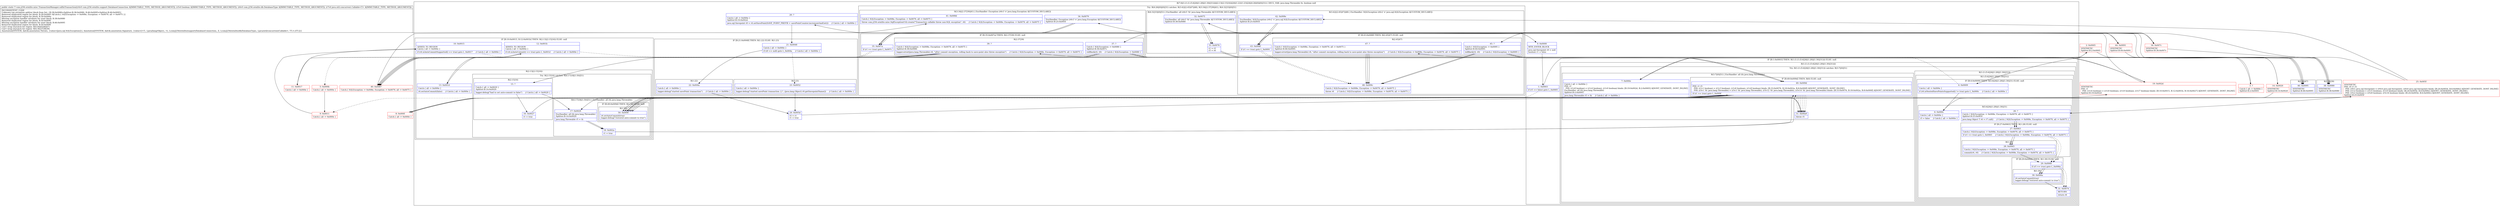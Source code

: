 digraph "CFG forcom.j256.ormlite.misc.TransactionManager.callInTransaction(Lcom\/j256\/ormlite\/support\/DatabaseConnection;ZLcom\/j256\/ormlite\/db\/DatabaseType;Ljava\/util\/concurrent\/Callable;)Ljava\/lang\/Object;" {
subgraph cluster_Region_1611859732 {
label = "R(7:0|(1:(1:(1:(5:6|26|(1:28)|(1:30)|31))))|(2:13|(2:15|16))|20|(1:22)(1:23)|24|(4:26|(0)|(0)|31)) | DECL_VAR: java.lang.Throwable th, boolean null\l";
node [shape=record,color=blue];
Node_0 [shape=record,label="{0\:\ 0x0000|MTH_ENTER_BLOCK\l|java.sql.Savepoint r0 = null\lboolean r1 = false\l}"];
subgraph cluster_IfRegion_933838807 {
label = "IF [B:1:0x0003] THEN: R(1:(1:(1:(5:6|26|(1:28)|(1:30)|31)))) ELSE: null";
node [shape=record,color=blue];
Node_1 [shape=record,label="{1\:\ 0x0003|if (r5 == false) goto L_0x0005\l}"];
subgraph cluster_Region_676625119 {
label = "R(1:(1:(1:(5:6|26|(1:28)|(1:30)|31))))";
node [shape=record,color=blue];
subgraph cluster_TryCatchRegion_118326090 {
label = "Try: R(1:(1:(5:6|26|(1:28)|(1:30)|31))) catches: R(3:7|(0)|51)";
node [shape=record,color=blue];
subgraph cluster_Region_2055789879 {
label = "R(1:(1:(5:6|26|(1:28)|(1:30)|31)))";
node [shape=record,color=blue];
subgraph cluster_Region_69276214 {
label = "R(1:(5:6|26|(1:28)|(1:30)|31))";
node [shape=record,color=blue];
subgraph cluster_IfRegion_254284527 {
label = "IF [B:4:0x0009] THEN: R(5:6|26|(1:28)|(1:30)|31) ELSE: null";
node [shape=record,color=blue];
Node_4 [shape=record,label="{4\:\ 0x0009|Catch:\{ all \-\> 0x000e \}\l|if (r6.isNestedSavePointsSupported() != true) goto L_0x000c     \/\/ Catch:\{ all \-\> 0x000e \}\l}"];
subgraph cluster_Region_1477751101 {
label = "R(5:6|26|(1:28)|(1:30)|31)";
node [shape=record,color=blue];
Node_6 [shape=record,label="{6\:\ 0x000c|Catch:\{ all \-\> 0x000e \}\l|r5 = false     \/\/ Catch:\{ all \-\> 0x000e \}\l}"];
Node_26 [shape=record,label="{26\:\ ?|Catch:\{ SQLException \-\> 0x008e, Exception \-\> 0x0079, all \-\> 0x0075 \}\lSplitter:B:25:0x005f\l|java.lang.Object T r6 = r7.call()     \/\/ Catch:\{ SQLException \-\> 0x008e, Exception \-\> 0x0079, all \-\> 0x0075 \}\l}"];
subgraph cluster_IfRegion_802474605 {
label = "IF [B:27:0x0063] THEN: R(1:28) ELSE: null";
node [shape=record,color=blue];
Node_27 [shape=record,label="{27\:\ 0x0063|Catch:\{ SQLException \-\> 0x008e, Exception \-\> 0x0079, all \-\> 0x0075 \}\l|if (r1 == true) goto L_0x0065     \/\/ Catch:\{ SQLException \-\> 0x008e, Exception \-\> 0x0079, all \-\> 0x0075 \}\l}"];
subgraph cluster_Region_41949040 {
label = "R(1:28)";
node [shape=record,color=blue];
Node_28 [shape=record,label="{28\:\ 0x0065|Catch:\{ SQLException \-\> 0x008e, Exception \-\> 0x0079, all \-\> 0x0075 \}\l|commit(r4, r0)     \/\/ Catch:\{ SQLException \-\> 0x008e, Exception \-\> 0x0079, all \-\> 0x0075 \}\l}"];
}
}
subgraph cluster_IfRegion_1683277715 {
label = "IF [B:29:0x0068] THEN: R(1:30) ELSE: null";
node [shape=record,color=blue];
Node_29 [shape=record,label="{29\:\ 0x0068|if (r5 == true) goto L_0x006a\l}"];
subgraph cluster_Region_1485430603 {
label = "R(1:30)";
node [shape=record,color=blue];
Node_30 [shape=record,label="{30\:\ 0x006a|r4.setAutoCommit(true)\llogger.debug(\"restored auto\-commit to true\")\l}"];
}
}
Node_31 [shape=record,label="{31\:\ 0x0074|RETURN\l|return r6\l}"];
}
}
}
}
subgraph cluster_Region_1347344612 {
label = "R(3:7|(0)|51) | ExcHandler: all (th java.lang.Throwable)\l";
node [shape=record,color=blue];
Node_7 [shape=record,label="{7\:\ 0x000e|Catch:\{ all \-\> 0x000e \}\lPHI: r1 \l  PHI: (r1v8 boolean) = (r1v4 boolean), (r1v0 boolean) binds: [B:19:0x002d, B:2:0x0005] A[DONT_GENERATE, DONT_INLINE]\lExcHandler: all (th java.lang.Throwable)\lSplitter:B:2:0x0005\l|java.lang.Throwable r5 = th     \/\/ Catch:\{ all \-\> 0x000e \}\l}"];
subgraph cluster_IfRegion_348871063 {
label = "IF [B:49:0x009d] THEN: R(0) ELSE: null";
node [shape=record,color=blue];
Node_49 [shape=record,label="{49\:\ 0x009d|PHI: r1 r5 \l  PHI: (r1v1 boolean) = (r1v3 boolean), (r1v6 boolean), (r1v8 boolean) binds: [B:33:0x0076, B:18:0x002a, B:8:0x000f] A[DONT_GENERATE, DONT_INLINE]\l  PHI: (r5v1 'th' java.lang.Throwable) = (r5v3 'th' java.lang.Throwable), (r5v12 'th' java.lang.Throwable), (r5v14 'th' java.lang.Throwable) binds: [B:33:0x0076, B:18:0x002a, B:8:0x000f] A[DONT_GENERATE, DONT_INLINE]\l|if (r1 == true) goto L_0x009f\l}"];
subgraph cluster_Region_1412810446 {
label = "R(0)";
node [shape=record,color=blue];
}
}
Node_51 [shape=record,label="{51\:\ 0x00a9|throw r5\l}"];
}
}
}
}
subgraph cluster_IfRegion_457513421 {
label = "IF [B:10:0x0015, B:12:0x001b] THEN: R(2:13|(2:15|16)) ELSE: null";
node [shape=record,color=blue];
Node_10 [shape=record,label="{10\:\ 0x0015|ADDED_TO_REGION\lCatch:\{ all \-\> 0x000e \}\l|if (r4.isAutoCommitSupported() == true) goto L_0x0017     \/\/ Catch:\{ all \-\> 0x000e \}\l}"];
Node_12 [shape=record,label="{12\:\ 0x001b|ADDED_TO_REGION\lCatch:\{ all \-\> 0x000e \}\l|if (r4.isAutoCommit() == true) goto L_0x001d     \/\/ Catch:\{ all \-\> 0x000e \}\l}"];
subgraph cluster_Region_1500462441 {
label = "R(2:13|(2:15|16))";
node [shape=record,color=blue];
Node_13 [shape=record,label="{13\:\ 0x001d|Catch:\{ all \-\> 0x000e \}\l|r4.setAutoCommit(false)     \/\/ Catch:\{ all \-\> 0x000e \}\l}"];
subgraph cluster_TryCatchRegion_1326109320 {
label = "Try: R(2:15|16) catches: R(4:17|18|(1:50)|51)";
node [shape=record,color=blue];
subgraph cluster_Region_744260179 {
label = "R(2:15|16)";
node [shape=record,color=blue];
Node_15 [shape=record,label="{15\:\ ?|Catch:\{ all \-\> 0x0029 \}\lSplitter:B:14:0x0020\l|logger.debug(\"had to set auto\-commit to false\")     \/\/ Catch:\{ all \-\> 0x0029 \}\l}"];
Node_16 [shape=record,label="{16\:\ 0x0027|r1 = true\l}"];
}
subgraph cluster_Region_1542766159 {
label = "R(4:17|18|(1:50)|51) | ExcHandler: all (th java.lang.Throwable)\l";
node [shape=record,color=blue];
Node_17 [shape=record,label="{17\:\ 0x0029|ExcHandler: all (th java.lang.Throwable)\lSplitter:B:14:0x0020\l|java.lang.Throwable r5 = th\l}"];
Node_18 [shape=record,label="{18\:\ 0x002a|r1 = true\l}"];
subgraph cluster_IfRegion_430592354 {
label = "IF [B:49:0x009d] THEN: R(1:50) ELSE: null";
node [shape=record,color=blue];
Node_49 [shape=record,label="{49\:\ 0x009d|PHI: r1 r5 \l  PHI: (r1v1 boolean) = (r1v3 boolean), (r1v6 boolean), (r1v8 boolean) binds: [B:33:0x0076, B:18:0x002a, B:8:0x000f] A[DONT_GENERATE, DONT_INLINE]\l  PHI: (r5v1 'th' java.lang.Throwable) = (r5v3 'th' java.lang.Throwable), (r5v12 'th' java.lang.Throwable), (r5v14 'th' java.lang.Throwable) binds: [B:33:0x0076, B:18:0x002a, B:8:0x000f] A[DONT_GENERATE, DONT_INLINE]\l|if (r1 == true) goto L_0x009f\l}"];
subgraph cluster_Region_905149969 {
label = "R(1:50)";
node [shape=record,color=blue];
Node_50 [shape=record,label="{50\:\ 0x009f|r4.setAutoCommit(true)\llogger.debug(\"restored auto\-commit to true\")\l}"];
}
}
Node_51 [shape=record,label="{51\:\ 0x00a9|throw r5\l}"];
}
}
}
}
Node_20 [shape=record,label="{20\:\ ?|Catch:\{ all \-\> 0x000e \}\lSplitter:B:19:0x002d\l|java.sql.Savepoint r0 = r4.setSavePoint(SAVE_POINT_PREFIX + savePointCounter.incrementAndGet())     \/\/ Catch:\{ all \-\> 0x000e \}\l}"];
subgraph cluster_IfRegion_781920410 {
label = "IF [B:21:0x0048] THEN: R(1:22) ELSE: R(1:23)";
node [shape=record,color=blue];
Node_21 [shape=record,label="{21\:\ 0x0048|Catch:\{ all \-\> 0x000e \}\l|if (r0 == null) goto L_0x004a     \/\/ Catch:\{ all \-\> 0x000e \}\l}"];
subgraph cluster_Region_114000403 {
label = "R(1:22)";
node [shape=record,color=blue];
Node_22 [shape=record,label="{22\:\ 0x004a|Catch:\{ all \-\> 0x000e \}\l|logger.debug(\"started savePoint transaction\")     \/\/ Catch:\{ all \-\> 0x000e \}\l}"];
}
subgraph cluster_Region_748851630 {
label = "R(1:23)";
node [shape=record,color=blue];
Node_23 [shape=record,label="{23\:\ 0x0052|Catch:\{ all \-\> 0x000e \}\l|logger.debug(\"started savePoint transaction \{\}\", (java.lang.Object) r0.getSavepointName())     \/\/ Catch:\{ all \-\> 0x000e \}\l}"];
}
}
Node_24 [shape=record,label="{24\:\ 0x005d|r5 = r1\lr1 = true\l}"];
subgraph cluster_TryCatchRegion_653222870 {
label = "Try: R(4:26|(0)|(0)|31) catches: R(3:42|(2:45|47)|48), R(3:34|(2:37|39)|41), R(4:32|33|(0)|51)";
node [shape=record,color=blue];
subgraph cluster_Region_1222389507 {
label = "R(4:26|(0)|(0)|31)";
node [shape=record,color=blue];
Node_26 [shape=record,label="{26\:\ ?|Catch:\{ SQLException \-\> 0x008e, Exception \-\> 0x0079, all \-\> 0x0075 \}\lSplitter:B:25:0x005f\l|java.lang.Object T r6 = r7.call()     \/\/ Catch:\{ SQLException \-\> 0x008e, Exception \-\> 0x0079, all \-\> 0x0075 \}\l}"];
subgraph cluster_IfRegion_1637693921 {
label = "IF [B:27:0x0063] THEN: R(0) ELSE: null";
node [shape=record,color=blue];
Node_27 [shape=record,label="{27\:\ 0x0063|Catch:\{ SQLException \-\> 0x008e, Exception \-\> 0x0079, all \-\> 0x0075 \}\l|if (r1 == true) goto L_0x0065     \/\/ Catch:\{ SQLException \-\> 0x008e, Exception \-\> 0x0079, all \-\> 0x0075 \}\l}"];
subgraph cluster_Region_1072196369 {
label = "R(0)";
node [shape=record,color=blue];
}
}
subgraph cluster_IfRegion_289769739 {
label = "IF [B:29:0x0068] THEN: R(0) ELSE: null";
node [shape=record,color=blue];
Node_29 [shape=record,label="{29\:\ 0x0068|if (r5 == true) goto L_0x006a\l}"];
subgraph cluster_Region_1262766634 {
label = "R(0)";
node [shape=record,color=blue];
}
}
Node_31 [shape=record,label="{31\:\ 0x0074|RETURN\l|return r6\l}"];
}
subgraph cluster_Region_384332103 {
label = "R(3:42|(2:45|47)|48) | ExcHandler: SQLException (r6v2 'e' java.sql.SQLException A[CUSTOM_DECLARE])\l";
node [shape=record,color=blue];
Node_42 [shape=record,label="{42\:\ 0x008e|ExcHandler: SQLException (r6v2 'e' java.sql.SQLException A[CUSTOM_DECLARE])\lSplitter:B:25:0x005f\l}"];
subgraph cluster_IfRegion_712459761 {
label = "IF [B:43:0x008f] THEN: R(2:45|47) ELSE: null";
node [shape=record,color=blue];
Node_43 [shape=record,label="{43\:\ 0x008f|if (r1 == true) goto L_0x0091\l}"];
subgraph cluster_Region_846908572 {
label = "R(2:45|47)";
node [shape=record,color=blue];
Node_45 [shape=record,label="{45\:\ ?|Catch:\{ SQLException \-\> 0x0095 \}\lSplitter:B:44:0x0091\l|rollBack(r4, r0)     \/\/ Catch:\{ SQLException \-\> 0x0095 \}\l}"];
Node_47 [shape=record,label="{47\:\ ?|Catch:\{ SQLException \-\> 0x008e, Exception \-\> 0x0079, all \-\> 0x0075 \}\lSplitter:B:46:0x0095\l|logger.error((java.lang.Throwable) r6, \"after commit exception, rolling back to save\-point also threw exception\")     \/\/ Catch:\{ SQLException \-\> 0x008e, Exception \-\> 0x0079, all \-\> 0x0075 \}\l}"];
}
}
Node_48 [shape=record,label="{48\:\ 0x009c|Catch:\{ SQLException \-\> 0x008e, Exception \-\> 0x0079, all \-\> 0x0075 \}\l|throw r6     \/\/ Catch:\{ SQLException \-\> 0x008e, Exception \-\> 0x0079, all \-\> 0x0075 \}\l}"];
}
subgraph cluster_Region_1789145192 {
label = "R(3:34|(2:37|39)|41) | ExcHandler: Exception (r6v3 'e' java.lang.Exception A[CUSTOM_DECLARE])\l";
node [shape=record,color=blue];
Node_34 [shape=record,label="{34\:\ 0x0079|ExcHandler: Exception (r6v3 'e' java.lang.Exception A[CUSTOM_DECLARE])\lSplitter:B:25:0x005f\l}"];
subgraph cluster_IfRegion_1505818131 {
label = "IF [B:35:0x007a] THEN: R(2:37|39) ELSE: null";
node [shape=record,color=blue];
Node_35 [shape=record,label="{35\:\ 0x007a|if (r1 == true) goto L_0x007c\l}"];
subgraph cluster_Region_1455996656 {
label = "R(2:37|39)";
node [shape=record,color=blue];
Node_37 [shape=record,label="{37\:\ ?|Catch:\{ SQLException \-\> 0x0080 \}\lSplitter:B:36:0x007c\l|rollBack(r4, r0)     \/\/ Catch:\{ SQLException \-\> 0x0080 \}\l}"];
Node_39 [shape=record,label="{39\:\ ?|Catch:\{ SQLException \-\> 0x008e, Exception \-\> 0x0079, all \-\> 0x0075 \}\lSplitter:B:38:0x0080\l|logger.error((java.lang.Throwable) r6, \"after commit exception, rolling back to save\-point also threw exception\")     \/\/ Catch:\{ SQLException \-\> 0x008e, Exception \-\> 0x0079, all \-\> 0x0075 \}\l}"];
}
}
Node_41 [shape=record,label="{41\:\ 0x008d|Catch:\{ SQLException \-\> 0x008e, Exception \-\> 0x0079, all \-\> 0x0075 \}\l|throw com.j256.ormlite.misc.SqlExceptionUtil.create(\"Transaction callable threw non\-SQL exception\", r6)     \/\/ Catch:\{ SQLException \-\> 0x008e, Exception \-\> 0x0079, all \-\> 0x0075 \}\l}"];
}
subgraph cluster_Region_1213773450 {
label = "R(4:32|33|(0)|51) | ExcHandler: all (r6v5 'th' java.lang.Throwable A[CUSTOM_DECLARE])\l";
node [shape=record,color=blue];
Node_32 [shape=record,label="{32\:\ 0x0075|ExcHandler: all (r6v5 'th' java.lang.Throwable A[CUSTOM_DECLARE])\lSplitter:B:38:0x0080\l}"];
Node_33 [shape=record,label="{33\:\ 0x0076|r1 = r5\lr5 = r6\l}"];
subgraph cluster_IfRegion_1741849310 {
label = "IF [B:49:0x009d] THEN: R(0) ELSE: null";
node [shape=record,color=blue];
Node_49 [shape=record,label="{49\:\ 0x009d|PHI: r1 r5 \l  PHI: (r1v1 boolean) = (r1v3 boolean), (r1v6 boolean), (r1v8 boolean) binds: [B:33:0x0076, B:18:0x002a, B:8:0x000f] A[DONT_GENERATE, DONT_INLINE]\l  PHI: (r5v1 'th' java.lang.Throwable) = (r5v3 'th' java.lang.Throwable), (r5v12 'th' java.lang.Throwable), (r5v14 'th' java.lang.Throwable) binds: [B:33:0x0076, B:18:0x002a, B:8:0x000f] A[DONT_GENERATE, DONT_INLINE]\l|if (r1 == true) goto L_0x009f\l}"];
subgraph cluster_Region_1469374950 {
label = "R(0)";
node [shape=record,color=blue];
}
}
Node_51 [shape=record,label="{51\:\ 0x00a9|throw r5\l}"];
}
}
}
subgraph cluster_Region_1347344612 {
label = "R(3:7|(0)|51) | ExcHandler: all (th java.lang.Throwable)\l";
node [shape=record,color=blue];
Node_7 [shape=record,label="{7\:\ 0x000e|Catch:\{ all \-\> 0x000e \}\lPHI: r1 \l  PHI: (r1v8 boolean) = (r1v4 boolean), (r1v0 boolean) binds: [B:19:0x002d, B:2:0x0005] A[DONT_GENERATE, DONT_INLINE]\lExcHandler: all (th java.lang.Throwable)\lSplitter:B:2:0x0005\l|java.lang.Throwable r5 = th     \/\/ Catch:\{ all \-\> 0x000e \}\l}"];
subgraph cluster_IfRegion_348871063 {
label = "IF [B:49:0x009d] THEN: R(0) ELSE: null";
node [shape=record,color=blue];
Node_49 [shape=record,label="{49\:\ 0x009d|PHI: r1 r5 \l  PHI: (r1v1 boolean) = (r1v3 boolean), (r1v6 boolean), (r1v8 boolean) binds: [B:33:0x0076, B:18:0x002a, B:8:0x000f] A[DONT_GENERATE, DONT_INLINE]\l  PHI: (r5v1 'th' java.lang.Throwable) = (r5v3 'th' java.lang.Throwable), (r5v12 'th' java.lang.Throwable), (r5v14 'th' java.lang.Throwable) binds: [B:33:0x0076, B:18:0x002a, B:8:0x000f] A[DONT_GENERATE, DONT_INLINE]\l|if (r1 == true) goto L_0x009f\l}"];
subgraph cluster_Region_1412810446 {
label = "R(0)";
node [shape=record,color=blue];
}
}
Node_51 [shape=record,label="{51\:\ 0x00a9|throw r5\l}"];
}
subgraph cluster_Region_1542766159 {
label = "R(4:17|18|(1:50)|51) | ExcHandler: all (th java.lang.Throwable)\l";
node [shape=record,color=blue];
Node_17 [shape=record,label="{17\:\ 0x0029|ExcHandler: all (th java.lang.Throwable)\lSplitter:B:14:0x0020\l|java.lang.Throwable r5 = th\l}"];
Node_18 [shape=record,label="{18\:\ 0x002a|r1 = true\l}"];
subgraph cluster_IfRegion_430592354 {
label = "IF [B:49:0x009d] THEN: R(1:50) ELSE: null";
node [shape=record,color=blue];
Node_49 [shape=record,label="{49\:\ 0x009d|PHI: r1 r5 \l  PHI: (r1v1 boolean) = (r1v3 boolean), (r1v6 boolean), (r1v8 boolean) binds: [B:33:0x0076, B:18:0x002a, B:8:0x000f] A[DONT_GENERATE, DONT_INLINE]\l  PHI: (r5v1 'th' java.lang.Throwable) = (r5v3 'th' java.lang.Throwable), (r5v12 'th' java.lang.Throwable), (r5v14 'th' java.lang.Throwable) binds: [B:33:0x0076, B:18:0x002a, B:8:0x000f] A[DONT_GENERATE, DONT_INLINE]\l|if (r1 == true) goto L_0x009f\l}"];
subgraph cluster_Region_905149969 {
label = "R(1:50)";
node [shape=record,color=blue];
Node_50 [shape=record,label="{50\:\ 0x009f|r4.setAutoCommit(true)\llogger.debug(\"restored auto\-commit to true\")\l}"];
}
}
Node_51 [shape=record,label="{51\:\ 0x00a9|throw r5\l}"];
}
subgraph cluster_Region_384332103 {
label = "R(3:42|(2:45|47)|48) | ExcHandler: SQLException (r6v2 'e' java.sql.SQLException A[CUSTOM_DECLARE])\l";
node [shape=record,color=blue];
Node_42 [shape=record,label="{42\:\ 0x008e|ExcHandler: SQLException (r6v2 'e' java.sql.SQLException A[CUSTOM_DECLARE])\lSplitter:B:25:0x005f\l}"];
subgraph cluster_IfRegion_712459761 {
label = "IF [B:43:0x008f] THEN: R(2:45|47) ELSE: null";
node [shape=record,color=blue];
Node_43 [shape=record,label="{43\:\ 0x008f|if (r1 == true) goto L_0x0091\l}"];
subgraph cluster_Region_846908572 {
label = "R(2:45|47)";
node [shape=record,color=blue];
Node_45 [shape=record,label="{45\:\ ?|Catch:\{ SQLException \-\> 0x0095 \}\lSplitter:B:44:0x0091\l|rollBack(r4, r0)     \/\/ Catch:\{ SQLException \-\> 0x0095 \}\l}"];
Node_47 [shape=record,label="{47\:\ ?|Catch:\{ SQLException \-\> 0x008e, Exception \-\> 0x0079, all \-\> 0x0075 \}\lSplitter:B:46:0x0095\l|logger.error((java.lang.Throwable) r6, \"after commit exception, rolling back to save\-point also threw exception\")     \/\/ Catch:\{ SQLException \-\> 0x008e, Exception \-\> 0x0079, all \-\> 0x0075 \}\l}"];
}
}
Node_48 [shape=record,label="{48\:\ 0x009c|Catch:\{ SQLException \-\> 0x008e, Exception \-\> 0x0079, all \-\> 0x0075 \}\l|throw r6     \/\/ Catch:\{ SQLException \-\> 0x008e, Exception \-\> 0x0079, all \-\> 0x0075 \}\l}"];
}
subgraph cluster_Region_1789145192 {
label = "R(3:34|(2:37|39)|41) | ExcHandler: Exception (r6v3 'e' java.lang.Exception A[CUSTOM_DECLARE])\l";
node [shape=record,color=blue];
Node_34 [shape=record,label="{34\:\ 0x0079|ExcHandler: Exception (r6v3 'e' java.lang.Exception A[CUSTOM_DECLARE])\lSplitter:B:25:0x005f\l}"];
subgraph cluster_IfRegion_1505818131 {
label = "IF [B:35:0x007a] THEN: R(2:37|39) ELSE: null";
node [shape=record,color=blue];
Node_35 [shape=record,label="{35\:\ 0x007a|if (r1 == true) goto L_0x007c\l}"];
subgraph cluster_Region_1455996656 {
label = "R(2:37|39)";
node [shape=record,color=blue];
Node_37 [shape=record,label="{37\:\ ?|Catch:\{ SQLException \-\> 0x0080 \}\lSplitter:B:36:0x007c\l|rollBack(r4, r0)     \/\/ Catch:\{ SQLException \-\> 0x0080 \}\l}"];
Node_39 [shape=record,label="{39\:\ ?|Catch:\{ SQLException \-\> 0x008e, Exception \-\> 0x0079, all \-\> 0x0075 \}\lSplitter:B:38:0x0080\l|logger.error((java.lang.Throwable) r6, \"after commit exception, rolling back to save\-point also threw exception\")     \/\/ Catch:\{ SQLException \-\> 0x008e, Exception \-\> 0x0079, all \-\> 0x0075 \}\l}"];
}
}
Node_41 [shape=record,label="{41\:\ 0x008d|Catch:\{ SQLException \-\> 0x008e, Exception \-\> 0x0079, all \-\> 0x0075 \}\l|throw com.j256.ormlite.misc.SqlExceptionUtil.create(\"Transaction callable threw non\-SQL exception\", r6)     \/\/ Catch:\{ SQLException \-\> 0x008e, Exception \-\> 0x0079, all \-\> 0x0075 \}\l}"];
}
subgraph cluster_Region_1213773450 {
label = "R(4:32|33|(0)|51) | ExcHandler: all (r6v5 'th' java.lang.Throwable A[CUSTOM_DECLARE])\l";
node [shape=record,color=blue];
Node_32 [shape=record,label="{32\:\ 0x0075|ExcHandler: all (r6v5 'th' java.lang.Throwable A[CUSTOM_DECLARE])\lSplitter:B:38:0x0080\l}"];
Node_33 [shape=record,label="{33\:\ 0x0076|r1 = r5\lr5 = r6\l}"];
subgraph cluster_IfRegion_1741849310 {
label = "IF [B:49:0x009d] THEN: R(0) ELSE: null";
node [shape=record,color=blue];
Node_49 [shape=record,label="{49\:\ 0x009d|PHI: r1 r5 \l  PHI: (r1v1 boolean) = (r1v3 boolean), (r1v6 boolean), (r1v8 boolean) binds: [B:33:0x0076, B:18:0x002a, B:8:0x000f] A[DONT_GENERATE, DONT_INLINE]\l  PHI: (r5v1 'th' java.lang.Throwable) = (r5v3 'th' java.lang.Throwable), (r5v12 'th' java.lang.Throwable), (r5v14 'th' java.lang.Throwable) binds: [B:33:0x0076, B:18:0x002a, B:8:0x000f] A[DONT_GENERATE, DONT_INLINE]\l|if (r1 == true) goto L_0x009f\l}"];
subgraph cluster_Region_1469374950 {
label = "R(0)";
node [shape=record,color=blue];
}
}
Node_51 [shape=record,label="{51\:\ 0x00a9|throw r5\l}"];
}
subgraph cluster_Region_1047061540 {
label = "R(2:38|39)";
node [shape=record,color=blue];
Node_38 [shape=record,label="{38\:\ 0x0080|SYNTHETIC\lSplitter:B:38:0x0080\l}"];
Node_39 [shape=record,label="{39\:\ ?|Catch:\{ SQLException \-\> 0x008e, Exception \-\> 0x0079, all \-\> 0x0075 \}\lSplitter:B:38:0x0080\l|logger.error((java.lang.Throwable) r6, \"after commit exception, rolling back to save\-point also threw exception\")     \/\/ Catch:\{ SQLException \-\> 0x008e, Exception \-\> 0x0079, all \-\> 0x0075 \}\l}"];
}
subgraph cluster_Region_1809832167 {
label = "R(2:46|47)";
node [shape=record,color=blue];
Node_46 [shape=record,label="{46\:\ 0x0095|SYNTHETIC\lSplitter:B:46:0x0095\l}"];
Node_47 [shape=record,label="{47\:\ ?|Catch:\{ SQLException \-\> 0x008e, Exception \-\> 0x0079, all \-\> 0x0075 \}\lSplitter:B:46:0x0095\l|logger.error((java.lang.Throwable) r6, \"after commit exception, rolling back to save\-point also threw exception\")     \/\/ Catch:\{ SQLException \-\> 0x008e, Exception \-\> 0x0079, all \-\> 0x0075 \}\l}"];
}
Node_2 [shape=record,color=red,label="{2\:\ 0x0005|SYNTHETIC\lSplitter:B:2:0x0005\l}"];
Node_3 [shape=record,color=red,label="{3\:\ ?|Catch:\{ all \-\> 0x000e \}\lSplitter:B:2:0x0005\l}"];
Node_5 [shape=record,color=red,label="{5\:\ 0x000b|Catch:\{ all \-\> 0x000e \}\l}"];
Node_8 [shape=record,color=red,label="{8\:\ 0x000f|Catch:\{ all \-\> 0x000e \}\l}"];
Node_9 [shape=record,color=red,label="{9\:\ 0x0011|Catch:\{ all \-\> 0x000e \}\l}"];
Node_11 [shape=record,color=red,label="{11\:\ 0x0017|Catch:\{ all \-\> 0x000e \}\l}"];
Node_14 [shape=record,color=red,label="{14\:\ 0x0020|SYNTHETIC\lSplitter:B:14:0x0020\l}"];
Node_19 [shape=record,color=red,label="{19\:\ 0x002d|SYNTHETIC\lPHI: r1 \l  PHI: (r1v4 boolean) = (r1v0 boolean), (r1v0 boolean), (r1v7 boolean) binds: [B:10:0x0015, B:12:0x001b, B:16:0x0027] A[DONT_GENERATE, DONT_INLINE]\lSplitter:B:19:0x002d\l}"];
Node_25 [shape=record,color=red,label="{25\:\ 0x005f|SYNTHETIC\lPHI: r0 r1 r5 \l  PHI: (r0v1 java.sql.Savepoint) = (r0v4 java.sql.Savepoint), (r0v0 java.sql.Savepoint) binds: [B:24:0x005d, B:6:0x000c] A[DONT_GENERATE, DONT_INLINE]\l  PHI: (r1v2 boolean) = (r1v5 boolean), (r1v0 boolean) binds: [B:24:0x005d, B:6:0x000c] A[DONT_GENERATE, DONT_INLINE]\l  PHI: (r5v2 boolean) = (r5v8 boolean), (r5v16 boolean) binds: [B:24:0x005d, B:6:0x000c] A[DONT_GENERATE, DONT_INLINE]\lSplitter:B:25:0x005f\l}"];
Node_36 [shape=record,color=red,label="{36\:\ 0x007c|SYNTHETIC\lSplitter:B:36:0x007c\l}"];
Node_40 [shape=record,color=red,label="{40\:\ 0x0087|Catch:\{ SQLException \-\> 0x008e, Exception \-\> 0x0079, all \-\> 0x0075 \}\l}"];
Node_44 [shape=record,color=red,label="{44\:\ 0x0091|SYNTHETIC\lSplitter:B:44:0x0091\l}"];
MethodNode[shape=record,label="{public static T com.j256.ormlite.misc.TransactionManager.callInTransaction((r4v0 com.j256.ormlite.support.DatabaseConnection A[IMMUTABLE_TYPE, METHOD_ARGUMENT]), (r5v0 boolean A[IMMUTABLE_TYPE, METHOD_ARGUMENT]), (r6v0 com.j256.ormlite.db.DatabaseType A[IMMUTABLE_TYPE, METHOD_ARGUMENT]), (r7v0 java.util.concurrent.Callable\<T\> A[IMMUTABLE_TYPE, METHOD_ARGUMENT]))  | INCONSISTENT_CODE\lUnknown top exception splitter block from list: \{B:38:0x0080=Splitter:B:38:0x0080, B:46:0x0095=Splitter:B:46:0x0095\}\lRemoved duplicated region for block: B:28:0x0065 A[Catch:\{ SQLException \-\> 0x008e, Exception \-\> 0x0079, all \-\> 0x0075 \}]\lRemoved duplicated region for block: B:30:0x006a \lMissing exception handler attribute for start block: B:38:0x0080\lRemoved duplicated region for block: B:50:0x009f \lMissing exception handler attribute for start block: B:46:0x0095\lRemoved duplicated region for block: B:50:0x009f \lCan't wrap try\/catch for region: R(4:44\|45\|46\|47)\lCan't wrap try\/catch for region: R(4:36\|37\|38\|39)\lAnnotation[SYSTEM, dalvik.annotation.Throws, \{value=[java.sql.SQLException]\}], Annotation[SYSTEM, dalvik.annotation.Signature, \{value=[\<T:, Ljava\/lang\/Object;, \>(, Lcom\/j256\/ormlite\/support\/DatabaseConnection;, Z, Lcom\/j256\/ormlite\/db\/DatabaseType;, Ljava\/util\/concurrent\/Callable\<, TT;\>;)TT;]\}]\l}"];
MethodNode -> Node_0;
Node_0 -> Node_1;
Node_1 -> Node_2;
Node_1 -> Node_9[style=dashed];
Node_4 -> Node_5[style=dashed];
Node_4 -> Node_6;
Node_6 -> Node_25;
Node_26 -> Node_27;
Node_27 -> Node_28;
Node_27 -> Node_29[style=dashed];
Node_28 -> Node_29;
Node_29 -> Node_30;
Node_29 -> Node_31[style=dashed];
Node_30 -> Node_31;
Node_7 -> Node_8;
Node_49 -> Node_50;
Node_49 -> Node_51[style=dashed];
Node_10 -> Node_11;
Node_10 -> Node_19[style=dashed];
Node_12 -> Node_13;
Node_12 -> Node_19[style=dashed];
Node_13 -> Node_14;
Node_15 -> Node_16;
Node_15 -> Node_17;
Node_16 -> Node_19;
Node_17 -> Node_18;
Node_18 -> Node_49;
Node_49 -> Node_50;
Node_49 -> Node_51[style=dashed];
Node_50 -> Node_51;
Node_20 -> Node_21;
Node_21 -> Node_22;
Node_21 -> Node_23[style=dashed];
Node_22 -> Node_24;
Node_23 -> Node_24;
Node_24 -> Node_25;
Node_26 -> Node_27;
Node_27 -> Node_28;
Node_27 -> Node_29[style=dashed];
Node_29 -> Node_30;
Node_29 -> Node_31[style=dashed];
Node_42 -> Node_43;
Node_43 -> Node_44;
Node_43 -> Node_48[style=dashed];
Node_45 -> Node_46;
Node_45 -> Node_48;
Node_47 -> Node_48;
Node_34 -> Node_35;
Node_35 -> Node_36;
Node_35 -> Node_40[style=dashed];
Node_37 -> Node_38;
Node_37 -> Node_40;
Node_39 -> Node_40;
Node_32 -> Node_33;
Node_33 -> Node_49;
Node_49 -> Node_50;
Node_49 -> Node_51[style=dashed];
Node_7 -> Node_8;
Node_49 -> Node_50;
Node_49 -> Node_51[style=dashed];
Node_17 -> Node_18;
Node_18 -> Node_49;
Node_49 -> Node_50;
Node_49 -> Node_51[style=dashed];
Node_50 -> Node_51;
Node_42 -> Node_43;
Node_43 -> Node_44;
Node_43 -> Node_48[style=dashed];
Node_45 -> Node_46;
Node_45 -> Node_48;
Node_47 -> Node_48;
Node_34 -> Node_35;
Node_35 -> Node_36;
Node_35 -> Node_40[style=dashed];
Node_37 -> Node_38;
Node_37 -> Node_40;
Node_39 -> Node_40;
Node_32 -> Node_33;
Node_33 -> Node_49;
Node_49 -> Node_50;
Node_49 -> Node_51[style=dashed];
Node_38 -> Node_39;
Node_38 -> Node_32;
Node_39 -> Node_40;
Node_46 -> Node_47;
Node_46 -> Node_32;
Node_47 -> Node_48;
Node_2 -> Node_3;
Node_2 -> Node_7;
Node_3 -> Node_4;
Node_5 -> Node_9;
Node_8 -> Node_49;
Node_9 -> Node_10;
Node_11 -> Node_12;
Node_14 -> Node_15;
Node_14 -> Node_17;
Node_19 -> Node_20;
Node_19 -> Node_7;
Node_25 -> Node_26;
Node_25 -> Node_42;
Node_25 -> Node_34;
Node_36 -> Node_37;
Node_36 -> Node_38;
Node_40 -> Node_41;
Node_44 -> Node_45;
Node_44 -> Node_46;
}

